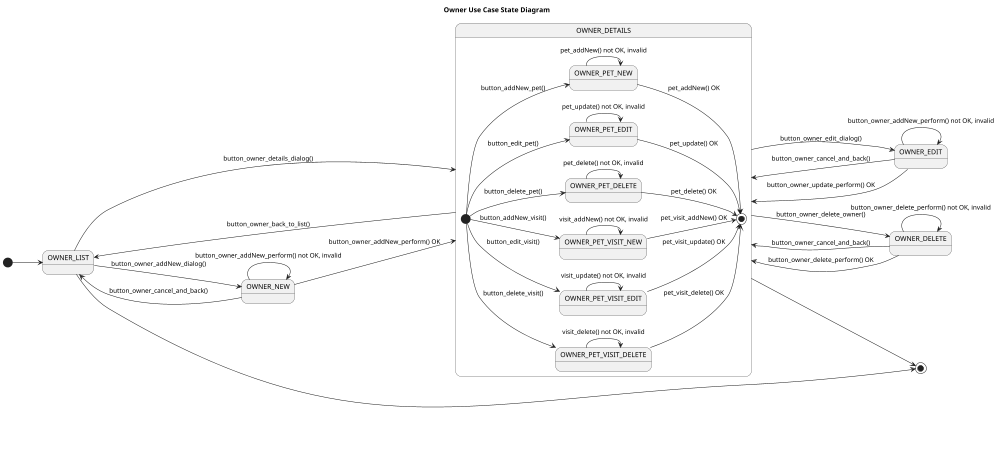 @startuml

title Owner Use Case State Diagram

'https://plantuml.com/state-diagram

left to right direction
'top to bottom direction

scale 1000 width

[*] --> OWNER_LIST

OWNER_LIST --> OWNER_DETAILS: button_owner_details_dialog()
OWNER_DETAILS --> OWNER_LIST: button_owner_back_to_list()

OWNER_LIST --> OWNER_NEW :   button_owner_addNew_dialog()
OWNER_NEW --> OWNER_LIST:    button_owner_cancel_and_back()
OWNER_NEW --> OWNER_DETAILS: button_owner_addNew_perform() OK

OWNER_DETAILS --> OWNER_EDIT: button_owner_edit_dialog()
OWNER_EDIT --> OWNER_DETAILS: button_owner_cancel_and_back()
OWNER_EDIT --> OWNER_DETAILS: button_owner_update_perform() OK

OWNER_DETAILS --> OWNER_DELETE: button_owner_delete_owner()
OWNER_DELETE --> OWNER_DETAILS: button_owner_cancel_and_back()
OWNER_DELETE --> OWNER_DETAILS: button_owner_delete_perform() OK

state OWNER_DETAILS {

    [*] --> OWNER_PET_NEW: button_addNew_pet()
    state OWNER_PET_NEW {
        OWNER_PET_NEW --> OWNER_PET_NEW : pet_addNew() not OK, invalid
    }
    OWNER_PET_NEW --> [*] : pet_addNew() OK


    [*] --> OWNER_PET_EDIT: button_edit_pet()
    state OWNER_PET_EDIT {
        OWNER_PET_EDIT --> OWNER_PET_EDIT : pet_update() not OK, invalid
    }
    OWNER_PET_EDIT --> [*] : pet_update() OK


    [*] --> OWNER_PET_DELETE: button_delete_pet()
    state OWNER_PET_DELETE {
        OWNER_PET_DELETE --> OWNER_PET_DELETE: pet_delete() not OK, invalid
    }
    OWNER_PET_DELETE --> [*]: pet_delete() OK


    [*] --> OWNER_PET_VISIT_NEW: button_addNew_visit()
    state OWNER_PET_VISIT_NEW {
        OWNER_PET_VISIT_NEW --> OWNER_PET_VISIT_NEW : visit_addNew() not OK, invalid
    }
    OWNER_PET_VISIT_NEW --> [*] : pet_visit_addNew() OK


    [*] --> OWNER_PET_VISIT_EDIT: button_edit_visit()
    state OWNER_PET_VISIT_EDIT {
        OWNER_PET_VISIT_EDIT --> OWNER_PET_VISIT_EDIT : visit_update() not OK, invalid
    }
    OWNER_PET_VISIT_EDIT --> [*] : pet_visit_update() OK


    [*] --> OWNER_PET_VISIT_DELETE: button_delete_visit()
    state OWNER_PET_VISIT_DELETE {
        OWNER_PET_VISIT_DELETE --> OWNER_PET_VISIT_DELETE: visit_delete() not OK, invalid
    }
    OWNER_PET_VISIT_DELETE --> [*]: pet_visit_delete() OK

}
state OWNER_EDIT {
    OWNER_EDIT --> OWNER_EDIT: button_owner_addNew_perform() not OK, invalid
}
state OWNER_DELETE {
    OWNER_DELETE --> OWNER_DELETE: button_owner_delete_perform() not OK, invalid
}
state OWNER_NEW {
    OWNER_NEW --> OWNER_NEW : button_owner_addNew_perform() not OK, invalid
}

OWNER_LIST --> [*]
OWNER_DETAILS --> [*]

@enduml